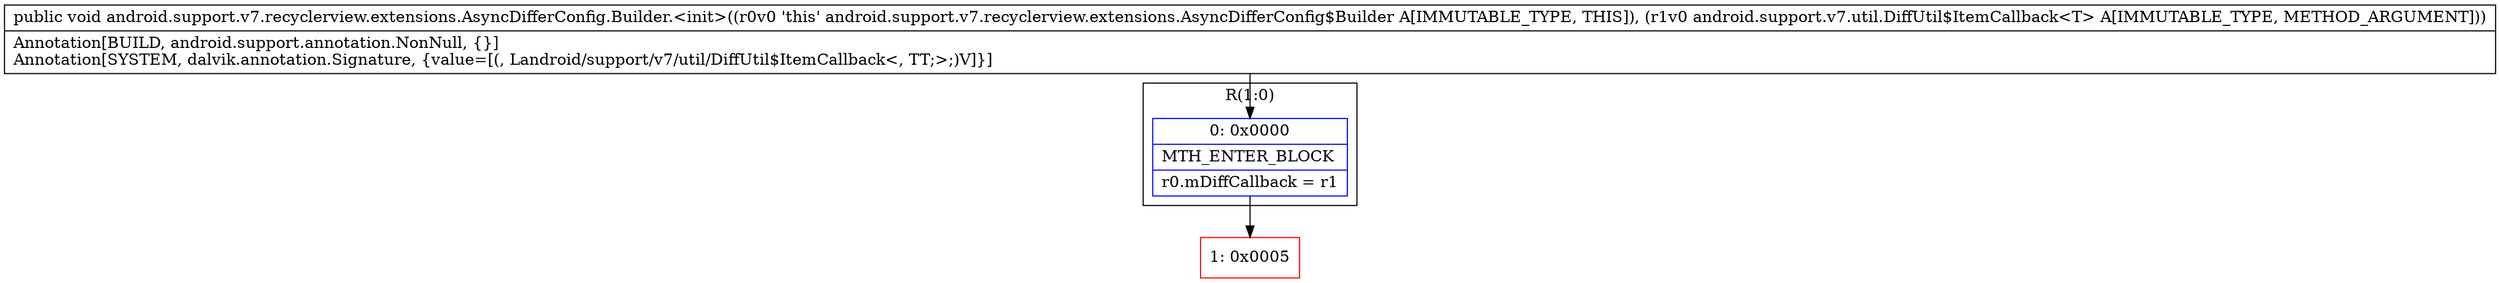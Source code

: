 digraph "CFG forandroid.support.v7.recyclerview.extensions.AsyncDifferConfig.Builder.\<init\>(Landroid\/support\/v7\/util\/DiffUtil$ItemCallback;)V" {
subgraph cluster_Region_1511988554 {
label = "R(1:0)";
node [shape=record,color=blue];
Node_0 [shape=record,label="{0\:\ 0x0000|MTH_ENTER_BLOCK\l|r0.mDiffCallback = r1\l}"];
}
Node_1 [shape=record,color=red,label="{1\:\ 0x0005}"];
MethodNode[shape=record,label="{public void android.support.v7.recyclerview.extensions.AsyncDifferConfig.Builder.\<init\>((r0v0 'this' android.support.v7.recyclerview.extensions.AsyncDifferConfig$Builder A[IMMUTABLE_TYPE, THIS]), (r1v0 android.support.v7.util.DiffUtil$ItemCallback\<T\> A[IMMUTABLE_TYPE, METHOD_ARGUMENT]))  | Annotation[BUILD, android.support.annotation.NonNull, \{\}]\lAnnotation[SYSTEM, dalvik.annotation.Signature, \{value=[(, Landroid\/support\/v7\/util\/DiffUtil$ItemCallback\<, TT;\>;)V]\}]\l}"];
MethodNode -> Node_0;
Node_0 -> Node_1;
}

